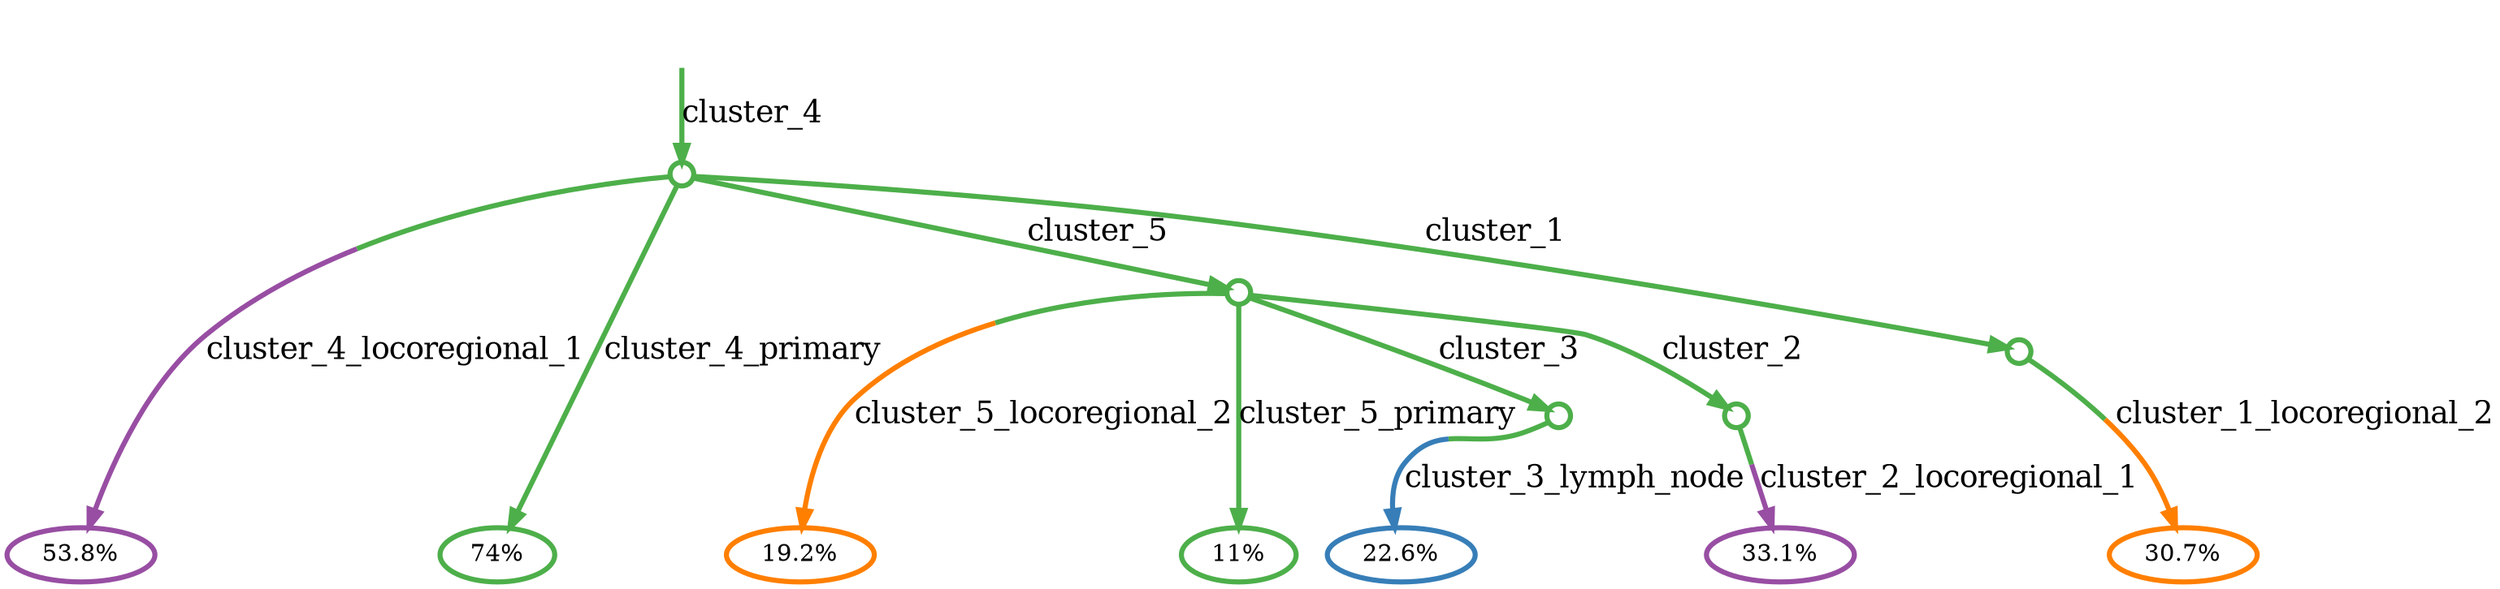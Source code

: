 digraph T {
	{
		rank=same
		10 [width=0.2,height=0.2,penwidth=3,colorscheme=set19,color=4,label="53.8%"]
		9 [width=0.2,height=0.2,penwidth=3,colorscheme=set19,color=3,label="74%"]
		7 [width=0.2,height=0.2,penwidth=3,colorscheme=set19,color=5,label="19.2%"]
		6 [width=0.2,height=0.2,penwidth=3,colorscheme=set19,color=3,label="11%"]
		4 [width=0.2,height=0.2,penwidth=3,colorscheme=set19,color=2,label="22.6%"]
		2 [width=0.2,height=0.2,penwidth=3,colorscheme=set19,color=4,label="33.1%"]
		0 [width=0.2,height=0.2,penwidth=3,colorscheme=set19,color=5,label="30.7%"]
	}
	11 [width=0.2,height=0.2,penwidth=3,colorscheme=set19,color=3,label=""]
	8 [width=0.2,height=0.2,penwidth=3,colorscheme=set19,color=3,label=""]
	5 [width=0.2,height=0.2,penwidth=3,colorscheme=set19,color=3,label=""]
	3 [width=0.2,height=0.2,penwidth=3,colorscheme=set19,color=3,label=""]
	1 [width=0.2,height=0.2,penwidth=3,colorscheme=set19,color=3,label=""]
	inv [style="invis"]
	inv -> 11[penwidth=3,colorscheme=set19,color=3,label="cluster_4",fontsize=18]
	11 -> 10 [fontsize=18,penwidth=3,colorscheme=set19,color="3;0.5:4",label="cluster_4_locoregional_1"]
	11 -> 9 [fontsize=18,penwidth=3,colorscheme=set19,color=3,label="cluster_4_primary"]
	11 -> 8 [fontsize=18,penwidth=3,colorscheme=set19,color=3,label="cluster_5"]
	11 -> 1 [fontsize=18,penwidth=3,colorscheme=set19,color=3,label="cluster_1"]
	8 -> 7 [fontsize=18,penwidth=3,colorscheme=set19,color="3;0.5:5",label="cluster_5_locoregional_2"]
	8 -> 6 [fontsize=18,penwidth=3,colorscheme=set19,color=3,label="cluster_5_primary"]
	8 -> 5 [fontsize=18,penwidth=3,colorscheme=set19,color=3,label="cluster_3"]
	8 -> 3 [fontsize=18,penwidth=3,colorscheme=set19,color=3,label="cluster_2"]
	5 -> 4 [fontsize=18,penwidth=3,colorscheme=set19,color="3;0.5:2",label="cluster_3_lymph_node"]
	3 -> 2 [fontsize=18,penwidth=3,colorscheme=set19,color="3;0.5:4",label="cluster_2_locoregional_1"]
	1 -> 0 [fontsize=18,penwidth=3,colorscheme=set19,color="3;0.5:5",label="cluster_1_locoregional_2"]
}
